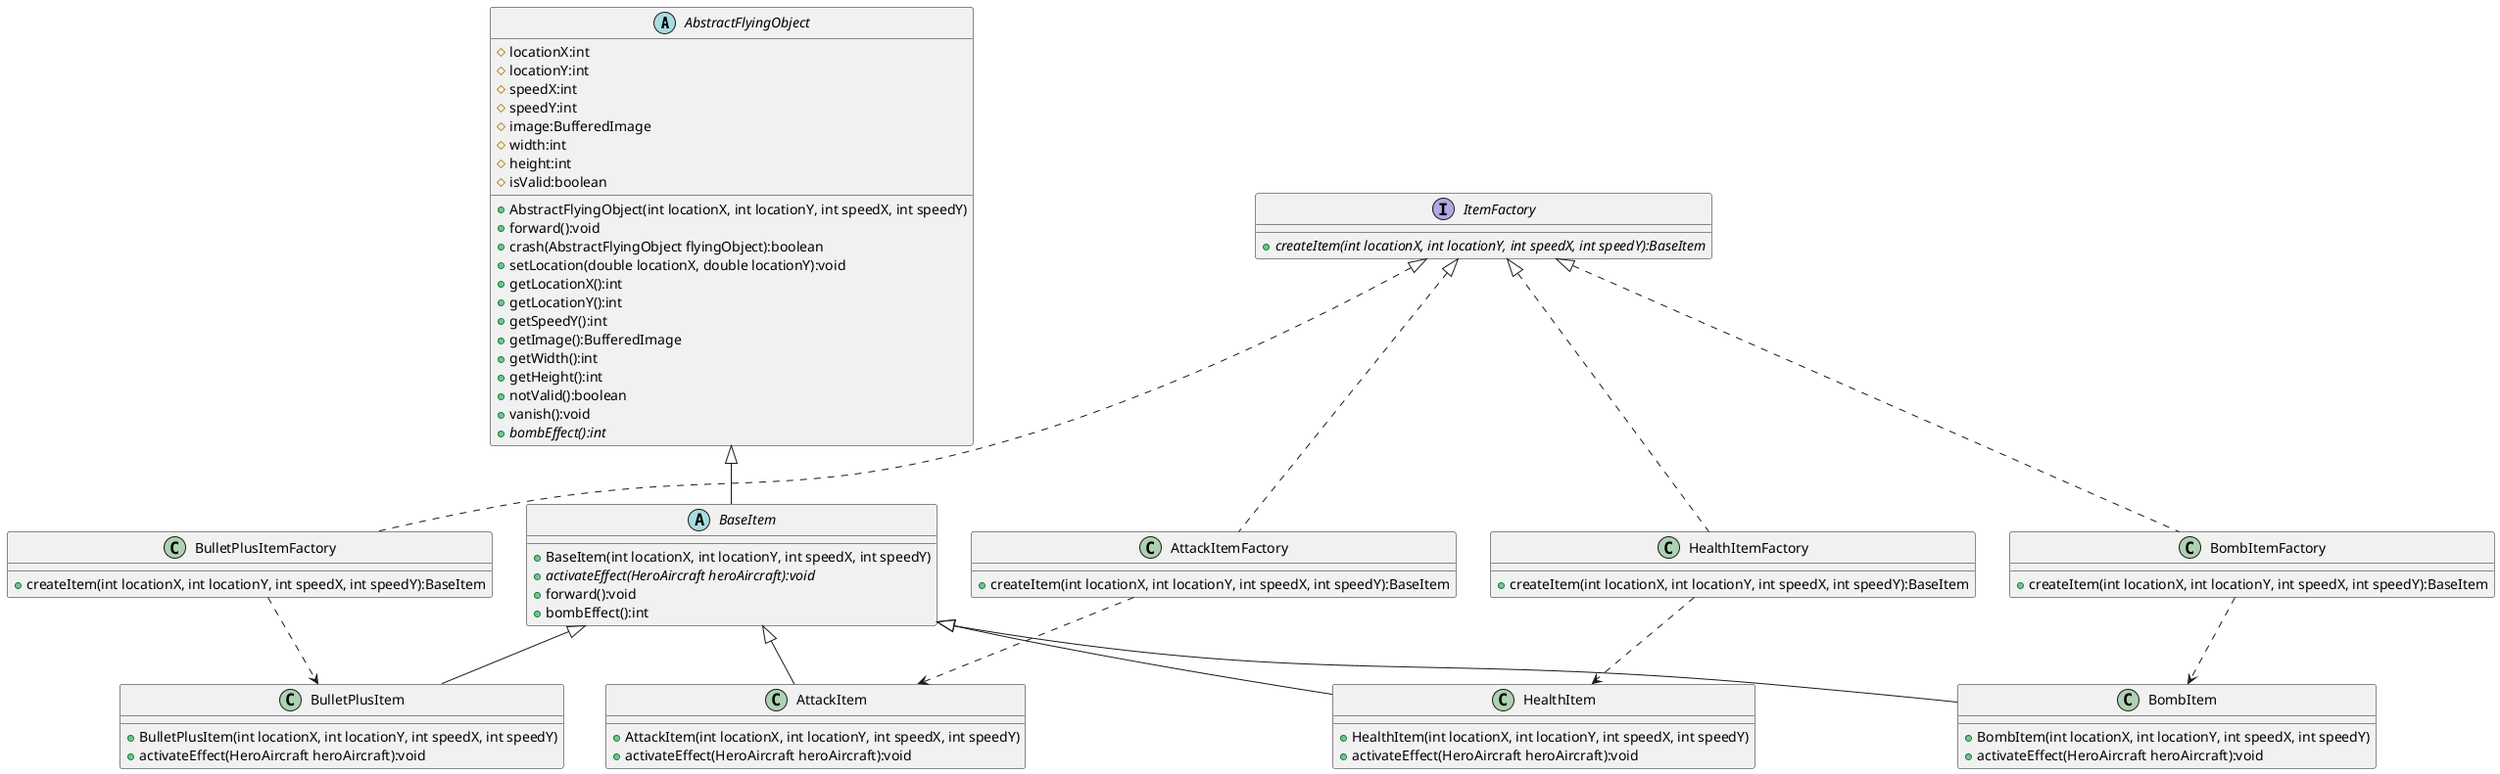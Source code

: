 @startuml
'https://plantuml.com/class-diagram
abstract class AbstractFlyingObject
{
    # locationX:int
    # locationY:int
    # speedX:int
    # speedY:int
    # image:BufferedImage
    # width:int
    # height:int
    # isValid:boolean

    + AbstractFlyingObject(int locationX, int locationY, int speedX, int speedY)
    + forward():void
    + crash(AbstractFlyingObject flyingObject):boolean
    + setLocation(double locationX, double locationY):void
    + getLocationX():int
    + getLocationY():int
    + getSpeedY():int
    + getImage():BufferedImage
    + getWidth():int
    + getHeight():int
    + notValid():boolean
    + vanish():void
    + {abstract}bombEffect():int

}

abstract class BaseItem{
    + BaseItem(int locationX, int locationY, int speedX, int speedY)
    + {abstract}activateEffect(HeroAircraft heroAircraft):void
    + forward():void
    + bombEffect():int
}
 AbstractFlyingObject <|-- BaseItem

interface ItemFactory {
    +{abstract}createItem(int locationX, int locationY, int speedX, int speedY):BaseItem
}

class HealthItemFactory{
    +createItem(int locationX, int locationY, int speedX, int speedY):BaseItem
}
ItemFactory <|.. HealthItemFactory

class BombItemFactory{
    +createItem(int locationX, int locationY, int speedX, int speedY):BaseItem
}
ItemFactory <|.. BombItemFactory

class AttackItemFactory{
    +createItem(int locationX, int locationY, int speedX, int speedY):BaseItem
}
ItemFactory <|.. AttackItemFactory

class BulletPlusItemFactory{
    +createItem(int locationX, int locationY, int speedX, int speedY):BaseItem
}
ItemFactory <|.. BulletPlusItemFactory

class AttackItem {
    + AttackItem(int locationX, int locationY, int speedX, int speedY)
    + activateEffect(HeroAircraft heroAircraft):void
}
AttackItemFactory ..> AttackItem
BaseItem <|-- AttackItem

class BombItem {
    + BombItem(int locationX, int locationY, int speedX, int speedY)
    + activateEffect(HeroAircraft heroAircraft):void
}
BombItemFactory ..> BombItem
BaseItem <|-- BombItem

class HealthItem {
    + HealthItem(int locationX, int locationY, int speedX, int speedY)
    + activateEffect(HeroAircraft heroAircraft):void
}
HealthItemFactory ..> HealthItem
BaseItem <|-- HealthItem


class BulletPlusItem {
    + BulletPlusItem(int locationX, int locationY, int speedX, int speedY)
    + activateEffect(HeroAircraft heroAircraft):void
}
BulletPlusItemFactory ..> BulletPlusItem
BaseItem <|-- BulletPlusItem
@enduml